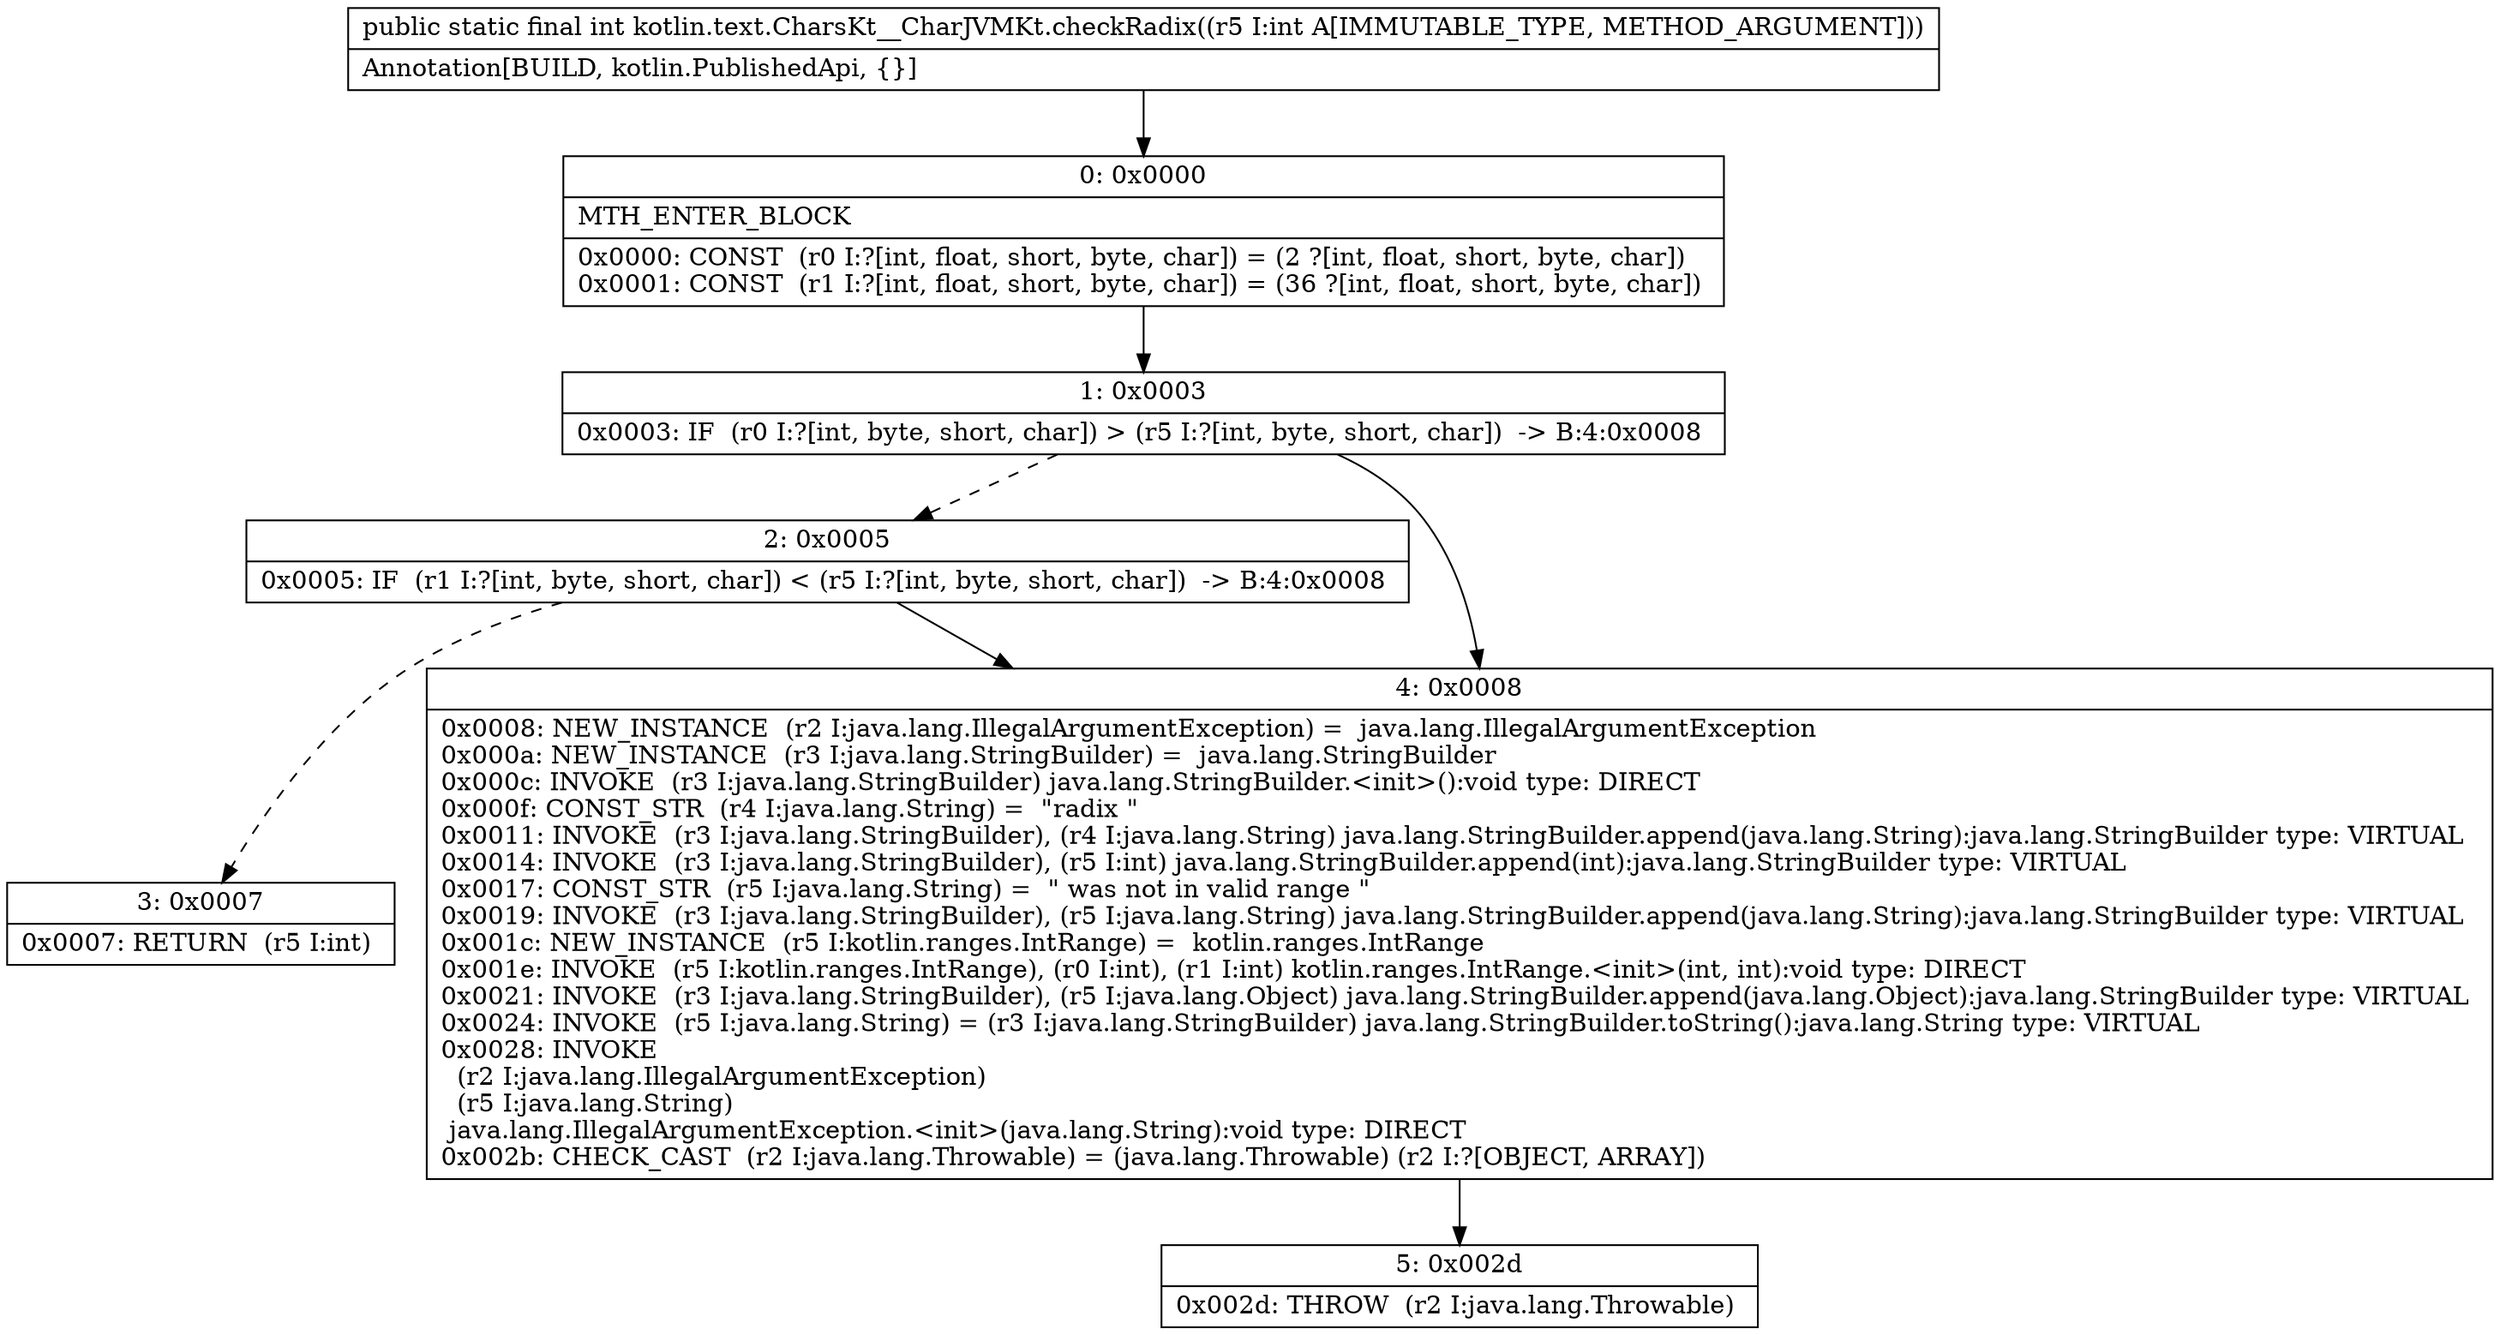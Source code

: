 digraph "CFG forkotlin.text.CharsKt__CharJVMKt.checkRadix(I)I" {
Node_0 [shape=record,label="{0\:\ 0x0000|MTH_ENTER_BLOCK\l|0x0000: CONST  (r0 I:?[int, float, short, byte, char]) = (2 ?[int, float, short, byte, char]) \l0x0001: CONST  (r1 I:?[int, float, short, byte, char]) = (36 ?[int, float, short, byte, char]) \l}"];
Node_1 [shape=record,label="{1\:\ 0x0003|0x0003: IF  (r0 I:?[int, byte, short, char]) \> (r5 I:?[int, byte, short, char])  \-\> B:4:0x0008 \l}"];
Node_2 [shape=record,label="{2\:\ 0x0005|0x0005: IF  (r1 I:?[int, byte, short, char]) \< (r5 I:?[int, byte, short, char])  \-\> B:4:0x0008 \l}"];
Node_3 [shape=record,label="{3\:\ 0x0007|0x0007: RETURN  (r5 I:int) \l}"];
Node_4 [shape=record,label="{4\:\ 0x0008|0x0008: NEW_INSTANCE  (r2 I:java.lang.IllegalArgumentException) =  java.lang.IllegalArgumentException \l0x000a: NEW_INSTANCE  (r3 I:java.lang.StringBuilder) =  java.lang.StringBuilder \l0x000c: INVOKE  (r3 I:java.lang.StringBuilder) java.lang.StringBuilder.\<init\>():void type: DIRECT \l0x000f: CONST_STR  (r4 I:java.lang.String) =  \"radix \" \l0x0011: INVOKE  (r3 I:java.lang.StringBuilder), (r4 I:java.lang.String) java.lang.StringBuilder.append(java.lang.String):java.lang.StringBuilder type: VIRTUAL \l0x0014: INVOKE  (r3 I:java.lang.StringBuilder), (r5 I:int) java.lang.StringBuilder.append(int):java.lang.StringBuilder type: VIRTUAL \l0x0017: CONST_STR  (r5 I:java.lang.String) =  \" was not in valid range \" \l0x0019: INVOKE  (r3 I:java.lang.StringBuilder), (r5 I:java.lang.String) java.lang.StringBuilder.append(java.lang.String):java.lang.StringBuilder type: VIRTUAL \l0x001c: NEW_INSTANCE  (r5 I:kotlin.ranges.IntRange) =  kotlin.ranges.IntRange \l0x001e: INVOKE  (r5 I:kotlin.ranges.IntRange), (r0 I:int), (r1 I:int) kotlin.ranges.IntRange.\<init\>(int, int):void type: DIRECT \l0x0021: INVOKE  (r3 I:java.lang.StringBuilder), (r5 I:java.lang.Object) java.lang.StringBuilder.append(java.lang.Object):java.lang.StringBuilder type: VIRTUAL \l0x0024: INVOKE  (r5 I:java.lang.String) = (r3 I:java.lang.StringBuilder) java.lang.StringBuilder.toString():java.lang.String type: VIRTUAL \l0x0028: INVOKE  \l  (r2 I:java.lang.IllegalArgumentException)\l  (r5 I:java.lang.String)\l java.lang.IllegalArgumentException.\<init\>(java.lang.String):void type: DIRECT \l0x002b: CHECK_CAST  (r2 I:java.lang.Throwable) = (java.lang.Throwable) (r2 I:?[OBJECT, ARRAY]) \l}"];
Node_5 [shape=record,label="{5\:\ 0x002d|0x002d: THROW  (r2 I:java.lang.Throwable) \l}"];
MethodNode[shape=record,label="{public static final int kotlin.text.CharsKt__CharJVMKt.checkRadix((r5 I:int A[IMMUTABLE_TYPE, METHOD_ARGUMENT]))  | Annotation[BUILD, kotlin.PublishedApi, \{\}]\l}"];
MethodNode -> Node_0;
Node_0 -> Node_1;
Node_1 -> Node_2[style=dashed];
Node_1 -> Node_4;
Node_2 -> Node_3[style=dashed];
Node_2 -> Node_4;
Node_4 -> Node_5;
}

